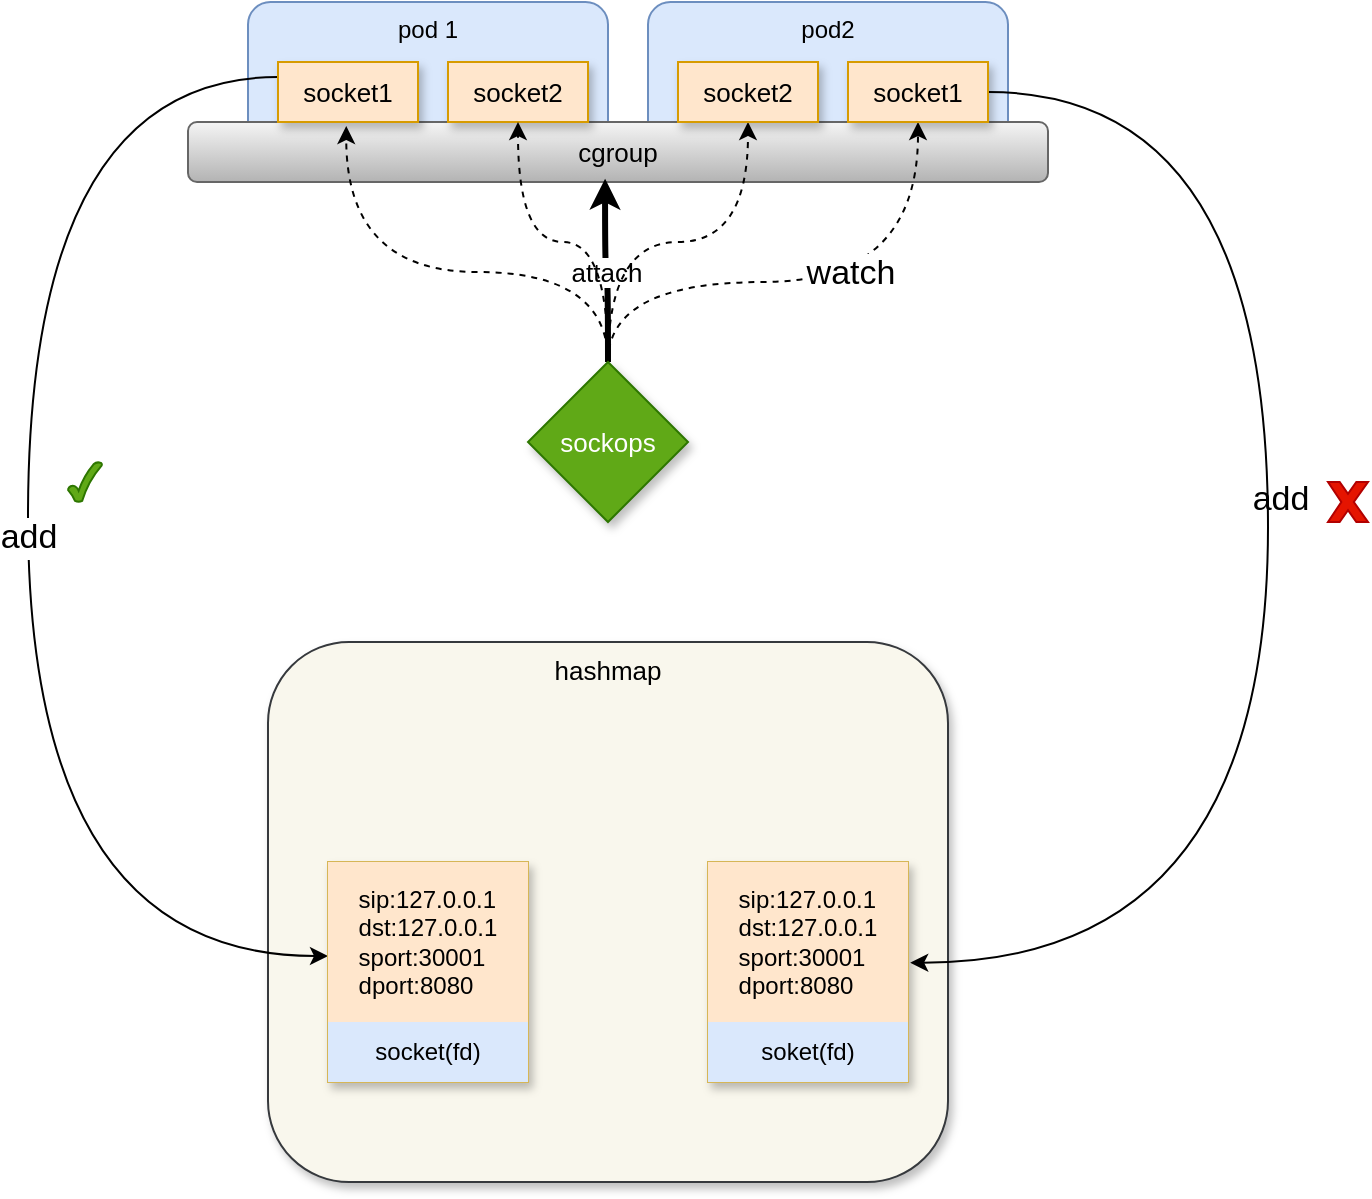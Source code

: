 <mxfile version="14.4.2" type="github">
  <diagram id="0eA8aw2C4x_AHw5Ap8uo" name="Page-1">
    <mxGraphModel dx="-68" dy="475" grid="1" gridSize="10" guides="1" tooltips="1" connect="1" arrows="1" fold="1" page="1" pageScale="1" pageWidth="850" pageHeight="1100" math="0" shadow="0">
      <root>
        <mxCell id="0" />
        <mxCell id="1" parent="0" />
        <mxCell id="VWwcEUDeF1Gve_b1o335-10" value="" style="verticalLabelPosition=bottom;verticalAlign=top;html=1;shape=mxgraph.basic.x;fontSize=17;align=center;fillColor=#e51400;strokeColor=#B20000;fontColor=#ffffff;" vertex="1" parent="1">
          <mxGeometry x="1790" y="320" width="20" height="20" as="geometry" />
        </mxCell>
        <mxCell id="VWwcEUDeF1Gve_b1o335-2" value="pod2" style="rounded=1;whiteSpace=wrap;html=1;verticalAlign=top;align=center;fillColor=#dae8fc;strokeColor=#6c8ebf;" vertex="1" parent="1">
          <mxGeometry x="1450" y="80" width="180" height="75" as="geometry" />
        </mxCell>
        <mxCell id="VWwcEUDeF1Gve_b1o335-1" value="pod 1" style="rounded=1;whiteSpace=wrap;html=1;verticalAlign=top;align=center;fillColor=#dae8fc;strokeColor=#6c8ebf;" vertex="1" parent="1">
          <mxGeometry x="1250" y="80" width="180" height="75" as="geometry" />
        </mxCell>
        <mxCell id="QmatbKFXltCY_Pcwm0E2-36" value="cgroup" style="rounded=1;whiteSpace=wrap;html=1;shadow=0;glass=0;sketch=0;strokeWidth=1;gradientColor=#b3b3b3;fontSize=13;align=center;fillColor=#f5f5f5;strokeColor=#666666;" parent="1" vertex="1">
          <mxGeometry x="1220" y="140" width="430" height="30" as="geometry" />
        </mxCell>
        <mxCell id="QmatbKFXltCY_Pcwm0E2-2" value="hashmap" style="rounded=1;whiteSpace=wrap;html=1;strokeWidth=1;fontSize=13;verticalAlign=top;align=center;shadow=1;fillColor=#f9f7ed;strokeColor=#36393d;" parent="1" vertex="1">
          <mxGeometry x="1260" y="400" width="340" height="270" as="geometry" />
        </mxCell>
        <mxCell id="QmatbKFXltCY_Pcwm0E2-7" style="edgeStyle=orthogonalEdgeStyle;curved=1;rounded=0;orthogonalLoop=1;jettySize=auto;html=1;endArrow=classic;endFill=1;strokeColor=#000000;strokeWidth=1;fontSize=13;exitX=0;exitY=0.25;exitDx=0;exitDy=0;" parent="1" source="QmatbKFXltCY_Pcwm0E2-3" target="QmatbKFXltCY_Pcwm0E2-23" edge="1">
          <mxGeometry relative="1" as="geometry">
            <mxPoint x="1130" y="420" as="sourcePoint" />
            <mxPoint x="1314.455" y="557.02" as="targetPoint" />
            <Array as="points">
              <mxPoint x="1140" y="118" />
              <mxPoint x="1140" y="557" />
            </Array>
          </mxGeometry>
        </mxCell>
        <mxCell id="QmatbKFXltCY_Pcwm0E2-45" value="add" style="edgeLabel;html=1;align=center;verticalAlign=middle;resizable=0;points=[];fontSize=17;" parent="QmatbKFXltCY_Pcwm0E2-7" vertex="1" connectable="0">
          <mxGeometry x="0.359" relative="1" as="geometry">
            <mxPoint y="-130.5" as="offset" />
          </mxGeometry>
        </mxCell>
        <mxCell id="QmatbKFXltCY_Pcwm0E2-3" value="socket1" style="rounded=0;whiteSpace=wrap;html=1;strokeWidth=1;fontSize=13;fillColor=#ffe6cc;strokeColor=#d79b00;shadow=1;" parent="1" vertex="1">
          <mxGeometry x="1265" y="110" width="70" height="30" as="geometry" />
        </mxCell>
        <mxCell id="QmatbKFXltCY_Pcwm0E2-17" value="" style="shape=table;html=1;whiteSpace=wrap;startSize=0;container=1;collapsible=0;childLayout=tableLayout;verticalAlign=top;align=left;fillColor=#fff2cc;strokeColor=#d6b656;gradientColor=#ffffff;sketch=0;rounded=0;shadow=1;" parent="1" vertex="1">
          <mxGeometry x="1480" y="510" width="100" height="110" as="geometry" />
        </mxCell>
        <mxCell id="QmatbKFXltCY_Pcwm0E2-18" value="" style="shape=partialRectangle;html=1;whiteSpace=wrap;collapsible=0;dropTarget=0;pointerEvents=0;fillColor=none;top=0;left=0;bottom=0;right=0;points=[[0,0.5],[1,0.5]];portConstraint=eastwest;verticalAlign=top;" parent="QmatbKFXltCY_Pcwm0E2-17" vertex="1">
          <mxGeometry width="100" height="80" as="geometry" />
        </mxCell>
        <mxCell id="QmatbKFXltCY_Pcwm0E2-19" value="&lt;div style=&quot;text-align: justify&quot;&gt;&lt;span&gt;sip:127.0.0.1&lt;/span&gt;&lt;br&gt;&lt;/div&gt;&lt;div style=&quot;text-align: justify&quot;&gt;&lt;span&gt;dst:127.0.0.1&lt;/span&gt;&lt;/div&gt;&lt;div style=&quot;text-align: justify&quot;&gt;&lt;span&gt;sport:30001&lt;/span&gt;&lt;/div&gt;&lt;div style=&quot;text-align: justify&quot;&gt;&lt;span&gt;dport:8080&lt;/span&gt;&lt;/div&gt;" style="shape=partialRectangle;html=1;whiteSpace=wrap;connectable=0;overflow=hidden;fillColor=#ffe6cc;top=0;left=0;bottom=0;right=0;align=center;strokeColor=#d79b00;" parent="QmatbKFXltCY_Pcwm0E2-18" vertex="1">
          <mxGeometry width="100" height="80" as="geometry" />
        </mxCell>
        <mxCell id="QmatbKFXltCY_Pcwm0E2-20" value="" style="shape=partialRectangle;html=1;whiteSpace=wrap;collapsible=0;dropTarget=0;pointerEvents=0;fillColor=none;top=0;left=0;bottom=0;right=0;points=[[0,0.5],[1,0.5]];portConstraint=eastwest;" parent="QmatbKFXltCY_Pcwm0E2-17" vertex="1">
          <mxGeometry y="80" width="100" height="30" as="geometry" />
        </mxCell>
        <mxCell id="QmatbKFXltCY_Pcwm0E2-21" value="soket(fd)" style="shape=partialRectangle;html=1;whiteSpace=wrap;connectable=0;overflow=hidden;fillColor=#dae8fc;top=0;left=0;bottom=0;right=0;strokeColor=#6c8ebf;" parent="QmatbKFXltCY_Pcwm0E2-20" vertex="1">
          <mxGeometry width="100" height="30" as="geometry" />
        </mxCell>
        <mxCell id="QmatbKFXltCY_Pcwm0E2-22" value="" style="shape=table;html=1;whiteSpace=wrap;startSize=0;container=1;collapsible=0;childLayout=tableLayout;verticalAlign=top;align=left;fillColor=#fff2cc;strokeColor=#d6b656;shadow=1;" parent="1" vertex="1">
          <mxGeometry x="1290" y="510" width="100" height="110" as="geometry" />
        </mxCell>
        <mxCell id="QmatbKFXltCY_Pcwm0E2-23" value="" style="shape=partialRectangle;html=1;whiteSpace=wrap;collapsible=0;dropTarget=0;pointerEvents=0;fillColor=none;top=0;left=0;bottom=0;right=0;points=[[0,0.5],[1,0.5]];portConstraint=eastwest;verticalAlign=top;" parent="QmatbKFXltCY_Pcwm0E2-22" vertex="1">
          <mxGeometry width="100" height="80" as="geometry" />
        </mxCell>
        <mxCell id="QmatbKFXltCY_Pcwm0E2-24" value="&lt;div style=&quot;text-align: justify&quot;&gt;&lt;span&gt;sip:127.0.0.1&lt;/span&gt;&lt;br&gt;&lt;/div&gt;&lt;div style=&quot;text-align: justify&quot;&gt;&lt;span&gt;dst:127.0.0.1&lt;/span&gt;&lt;/div&gt;&lt;div style=&quot;text-align: justify&quot;&gt;&lt;span&gt;sport:30001&lt;/span&gt;&lt;/div&gt;&lt;div style=&quot;text-align: justify&quot;&gt;&lt;span&gt;dport:8080&lt;/span&gt;&lt;/div&gt;" style="shape=partialRectangle;html=1;whiteSpace=wrap;connectable=0;overflow=hidden;fillColor=#ffe6cc;top=0;left=0;bottom=0;right=0;align=center;strokeColor=#d79b00;" parent="QmatbKFXltCY_Pcwm0E2-23" vertex="1">
          <mxGeometry width="100" height="80" as="geometry" />
        </mxCell>
        <mxCell id="QmatbKFXltCY_Pcwm0E2-25" value="" style="shape=partialRectangle;html=1;whiteSpace=wrap;collapsible=0;dropTarget=0;pointerEvents=0;fillColor=none;top=0;left=0;bottom=0;right=0;points=[[0,0.5],[1,0.5]];portConstraint=eastwest;" parent="QmatbKFXltCY_Pcwm0E2-22" vertex="1">
          <mxGeometry y="80" width="100" height="30" as="geometry" />
        </mxCell>
        <mxCell id="QmatbKFXltCY_Pcwm0E2-26" value="socket(fd)" style="shape=partialRectangle;html=1;whiteSpace=wrap;connectable=0;overflow=hidden;fillColor=#dae8fc;top=0;left=0;bottom=0;right=0;strokeColor=#6c8ebf;" parent="QmatbKFXltCY_Pcwm0E2-25" vertex="1">
          <mxGeometry width="100" height="30" as="geometry" />
        </mxCell>
        <mxCell id="QmatbKFXltCY_Pcwm0E2-27" value="add" style="edgeLabel;html=1;align=center;verticalAlign=middle;resizable=0;points=[];fontSize=17;" parent="1" vertex="1" connectable="0">
          <mxGeometry x="1730" y="339.999" as="geometry">
            <mxPoint x="36" y="-11" as="offset" />
          </mxGeometry>
        </mxCell>
        <mxCell id="QmatbKFXltCY_Pcwm0E2-29" style="edgeStyle=orthogonalEdgeStyle;curved=1;rounded=0;orthogonalLoop=1;jettySize=auto;html=1;entryX=1.011;entryY=0.629;entryDx=0;entryDy=0;entryPerimeter=0;endArrow=classic;endFill=1;strokeColor=#000000;strokeWidth=1;fontSize=13;exitX=1;exitY=0.5;exitDx=0;exitDy=0;" parent="1" source="VWwcEUDeF1Gve_b1o335-4" target="QmatbKFXltCY_Pcwm0E2-18" edge="1">
          <mxGeometry relative="1" as="geometry">
            <Array as="points">
              <mxPoint x="1760" y="125" />
              <mxPoint x="1760" y="560" />
            </Array>
          </mxGeometry>
        </mxCell>
        <mxCell id="QmatbKFXltCY_Pcwm0E2-28" value="socket2" style="rounded=0;whiteSpace=wrap;html=1;strokeWidth=1;fontSize=13;fillColor=#ffe6cc;strokeColor=#d79b00;glass=0;shadow=1;" parent="1" vertex="1">
          <mxGeometry x="1350" y="110" width="70" height="30" as="geometry" />
        </mxCell>
        <mxCell id="QmatbKFXltCY_Pcwm0E2-37" value="attach" style="edgeStyle=orthogonalEdgeStyle;curved=1;rounded=0;orthogonalLoop=1;jettySize=auto;html=1;entryX=0.485;entryY=0.945;entryDx=0;entryDy=0;entryPerimeter=0;startArrow=none;startFill=0;endArrow=classic;endFill=1;strokeColor=#000000;strokeWidth=3;fontSize=13;exitX=0.5;exitY=0;exitDx=0;exitDy=0;" parent="1" source="QmatbKFXltCY_Pcwm0E2-32" target="QmatbKFXltCY_Pcwm0E2-36" edge="1">
          <mxGeometry relative="1" as="geometry">
            <mxPoint x="1430.034" y="210.034" as="sourcePoint" />
          </mxGeometry>
        </mxCell>
        <mxCell id="VWwcEUDeF1Gve_b1o335-5" style="edgeStyle=orthogonalEdgeStyle;rounded=0;orthogonalLoop=1;jettySize=auto;html=1;entryX=0.184;entryY=0.067;entryDx=0;entryDy=0;entryPerimeter=0;curved=1;dashed=1;" edge="1" parent="1" source="QmatbKFXltCY_Pcwm0E2-32" target="QmatbKFXltCY_Pcwm0E2-36">
          <mxGeometry relative="1" as="geometry" />
        </mxCell>
        <mxCell id="VWwcEUDeF1Gve_b1o335-6" style="edgeStyle=orthogonalEdgeStyle;curved=1;rounded=0;orthogonalLoop=1;jettySize=auto;html=1;dashed=1;" edge="1" parent="1" source="QmatbKFXltCY_Pcwm0E2-32" target="VWwcEUDeF1Gve_b1o335-4">
          <mxGeometry relative="1" as="geometry">
            <Array as="points">
              <mxPoint x="1430" y="220" />
              <mxPoint x="1585" y="220" />
            </Array>
          </mxGeometry>
        </mxCell>
        <mxCell id="VWwcEUDeF1Gve_b1o335-20" value="watch" style="edgeLabel;html=1;align=center;verticalAlign=middle;resizable=0;points=[];fontSize=17;" vertex="1" connectable="0" parent="VWwcEUDeF1Gve_b1o335-6">
          <mxGeometry x="0.166" y="4" relative="1" as="geometry">
            <mxPoint as="offset" />
          </mxGeometry>
        </mxCell>
        <mxCell id="VWwcEUDeF1Gve_b1o335-7" style="edgeStyle=orthogonalEdgeStyle;curved=1;rounded=0;orthogonalLoop=1;jettySize=auto;html=1;dashed=1;" edge="1" parent="1" source="QmatbKFXltCY_Pcwm0E2-32" target="QmatbKFXltCY_Pcwm0E2-28">
          <mxGeometry relative="1" as="geometry" />
        </mxCell>
        <mxCell id="VWwcEUDeF1Gve_b1o335-8" style="edgeStyle=orthogonalEdgeStyle;curved=1;rounded=0;orthogonalLoop=1;jettySize=auto;html=1;dashed=1;" edge="1" parent="1" source="QmatbKFXltCY_Pcwm0E2-32" target="VWwcEUDeF1Gve_b1o335-3">
          <mxGeometry relative="1" as="geometry" />
        </mxCell>
        <mxCell id="QmatbKFXltCY_Pcwm0E2-32" value="sockops" style="rhombus;whiteSpace=wrap;html=1;rounded=0;shadow=1;glass=0;sketch=0;strokeWidth=1;fontSize=13;align=center;fillColor=#60a917;strokeColor=#2D7600;fontColor=#ffffff;" parent="1" vertex="1">
          <mxGeometry x="1390" y="260" width="80" height="80" as="geometry" />
        </mxCell>
        <mxCell id="VWwcEUDeF1Gve_b1o335-3" value="socket2" style="rounded=0;whiteSpace=wrap;html=1;strokeWidth=1;fontSize=13;fillColor=#ffe6cc;strokeColor=#d79b00;shadow=1;" vertex="1" parent="1">
          <mxGeometry x="1465" y="110" width="70" height="30" as="geometry" />
        </mxCell>
        <mxCell id="VWwcEUDeF1Gve_b1o335-4" value="socket1" style="rounded=0;whiteSpace=wrap;html=1;strokeWidth=1;fontSize=13;fillColor=#ffe6cc;strokeColor=#d79b00;glass=0;shadow=1;" vertex="1" parent="1">
          <mxGeometry x="1550" y="110" width="70" height="30" as="geometry" />
        </mxCell>
        <mxCell id="VWwcEUDeF1Gve_b1o335-18" value="" style="verticalLabelPosition=bottom;verticalAlign=top;html=1;shape=mxgraph.basic.tick;fontSize=17;align=center;fillColor=#60a917;strokeColor=#2D7600;fontColor=#ffffff;" vertex="1" parent="1">
          <mxGeometry x="1160" y="310" width="17" height="20" as="geometry" />
        </mxCell>
      </root>
    </mxGraphModel>
  </diagram>
</mxfile>
